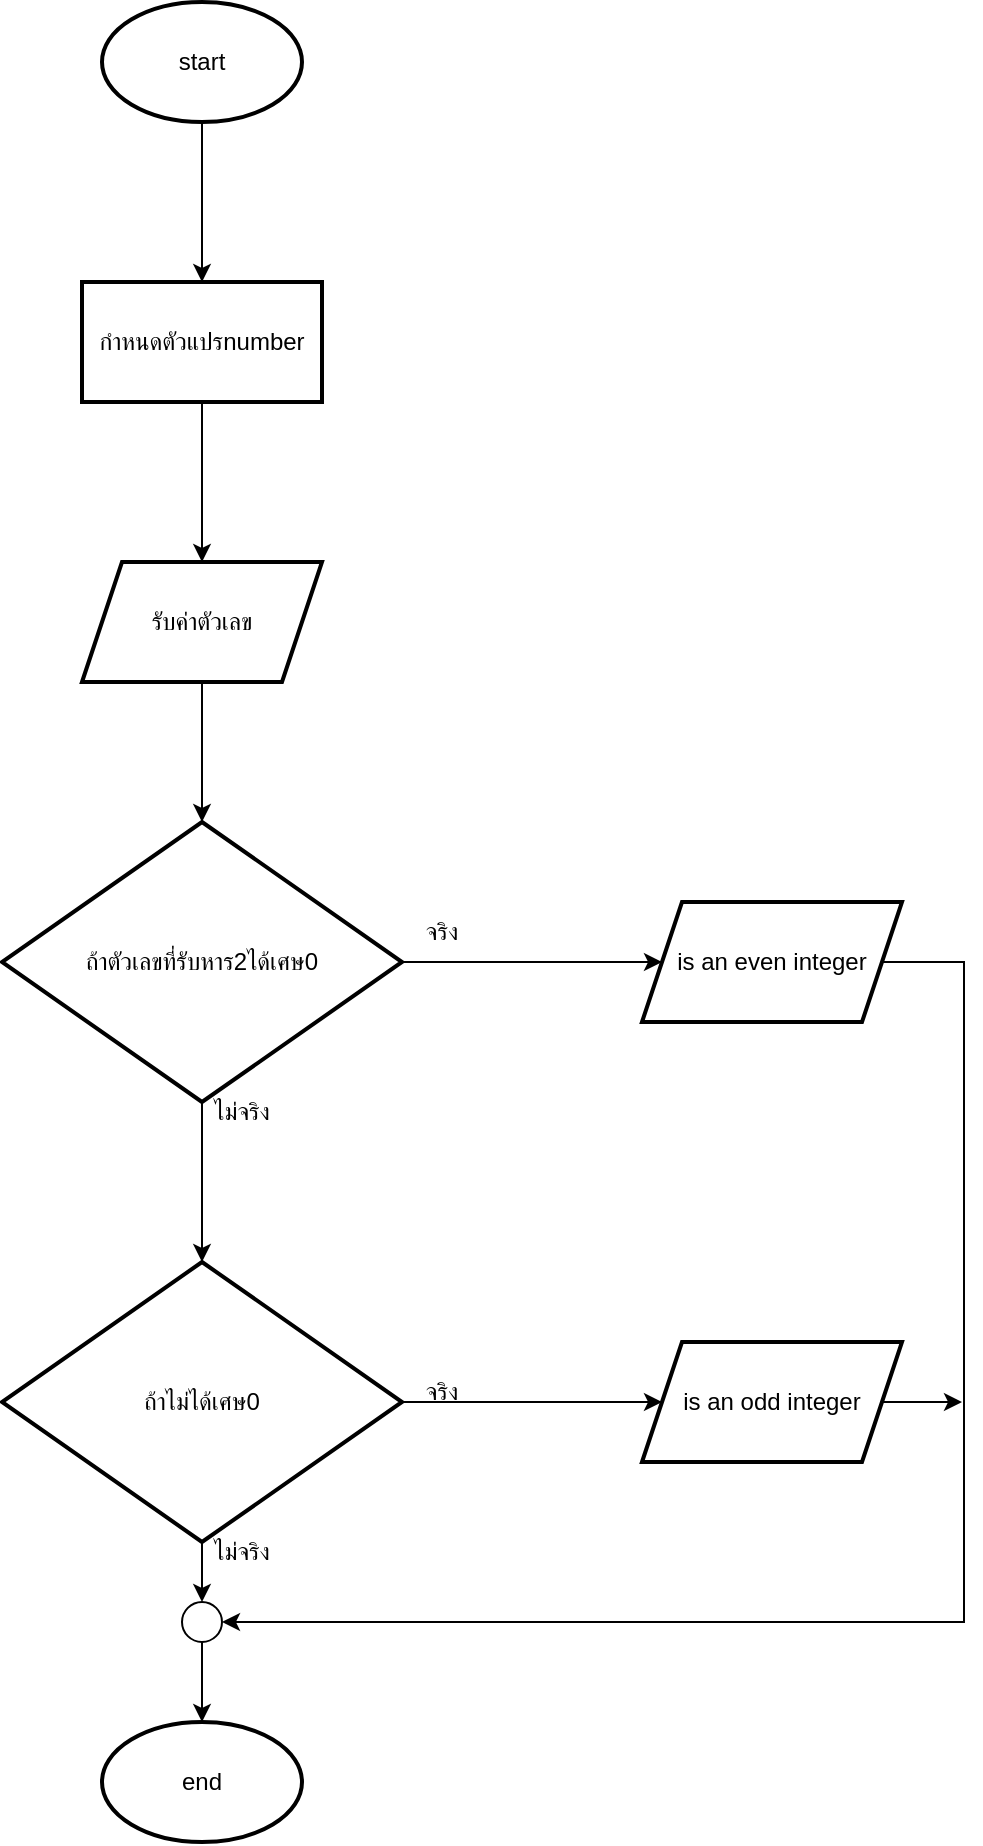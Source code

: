 <mxfile version="25.0.1">
  <diagram name="Page-1" id="0wMtPUQD2U-VDGnOmYAX">
    <mxGraphModel dx="1135" dy="600" grid="1" gridSize="10" guides="1" tooltips="1" connect="1" arrows="1" fold="1" page="1" pageScale="1" pageWidth="850" pageHeight="1100" math="0" shadow="0">
      <root>
        <mxCell id="0" />
        <mxCell id="1" parent="0" />
        <mxCell id="nng_fQFRIJKCWhnPgjcW-3" value="" style="edgeStyle=orthogonalEdgeStyle;rounded=0;orthogonalLoop=1;jettySize=auto;html=1;" edge="1" parent="1" source="nng_fQFRIJKCWhnPgjcW-1" target="nng_fQFRIJKCWhnPgjcW-2">
          <mxGeometry relative="1" as="geometry" />
        </mxCell>
        <mxCell id="nng_fQFRIJKCWhnPgjcW-1" value="start" style="strokeWidth=2;html=1;shape=mxgraph.flowchart.start_1;whiteSpace=wrap;" vertex="1" parent="1">
          <mxGeometry x="370" y="50" width="100" height="60" as="geometry" />
        </mxCell>
        <mxCell id="nng_fQFRIJKCWhnPgjcW-5" value="" style="edgeStyle=orthogonalEdgeStyle;rounded=0;orthogonalLoop=1;jettySize=auto;html=1;" edge="1" parent="1" source="nng_fQFRIJKCWhnPgjcW-2" target="nng_fQFRIJKCWhnPgjcW-4">
          <mxGeometry relative="1" as="geometry" />
        </mxCell>
        <mxCell id="nng_fQFRIJKCWhnPgjcW-2" value="กำหนดตัวแปรnumber" style="whiteSpace=wrap;html=1;strokeWidth=2;" vertex="1" parent="1">
          <mxGeometry x="360" y="190" width="120" height="60" as="geometry" />
        </mxCell>
        <mxCell id="nng_fQFRIJKCWhnPgjcW-7" value="" style="edgeStyle=orthogonalEdgeStyle;rounded=0;orthogonalLoop=1;jettySize=auto;html=1;" edge="1" parent="1" source="nng_fQFRIJKCWhnPgjcW-4" target="nng_fQFRIJKCWhnPgjcW-6">
          <mxGeometry relative="1" as="geometry" />
        </mxCell>
        <mxCell id="nng_fQFRIJKCWhnPgjcW-4" value="รับค่าตัวเลข" style="shape=parallelogram;perimeter=parallelogramPerimeter;whiteSpace=wrap;html=1;fixedSize=1;strokeWidth=2;" vertex="1" parent="1">
          <mxGeometry x="360" y="330" width="120" height="60" as="geometry" />
        </mxCell>
        <mxCell id="nng_fQFRIJKCWhnPgjcW-9" value="" style="edgeStyle=orthogonalEdgeStyle;rounded=0;orthogonalLoop=1;jettySize=auto;html=1;" edge="1" parent="1" source="nng_fQFRIJKCWhnPgjcW-6" target="nng_fQFRIJKCWhnPgjcW-8">
          <mxGeometry relative="1" as="geometry" />
        </mxCell>
        <mxCell id="nng_fQFRIJKCWhnPgjcW-11" value="" style="edgeStyle=orthogonalEdgeStyle;rounded=0;orthogonalLoop=1;jettySize=auto;html=1;" edge="1" parent="1" source="nng_fQFRIJKCWhnPgjcW-6" target="nng_fQFRIJKCWhnPgjcW-10">
          <mxGeometry relative="1" as="geometry" />
        </mxCell>
        <mxCell id="nng_fQFRIJKCWhnPgjcW-6" value="ถ้าตัวเลขที่รับหาร2ได้เศษ0" style="rhombus;whiteSpace=wrap;html=1;strokeWidth=2;" vertex="1" parent="1">
          <mxGeometry x="320" y="460" width="200" height="140" as="geometry" />
        </mxCell>
        <mxCell id="nng_fQFRIJKCWhnPgjcW-14" style="edgeStyle=orthogonalEdgeStyle;rounded=0;orthogonalLoop=1;jettySize=auto;html=1;entryX=1;entryY=0.5;entryDx=0;entryDy=0;entryPerimeter=0;" edge="1" parent="1" source="nng_fQFRIJKCWhnPgjcW-8" target="nng_fQFRIJKCWhnPgjcW-19">
          <mxGeometry relative="1" as="geometry">
            <mxPoint x="420" y="900" as="targetPoint" />
            <Array as="points">
              <mxPoint x="801" y="530" />
              <mxPoint x="801" y="860" />
            </Array>
          </mxGeometry>
        </mxCell>
        <mxCell id="nng_fQFRIJKCWhnPgjcW-8" value="is an even integer" style="shape=parallelogram;perimeter=parallelogramPerimeter;whiteSpace=wrap;html=1;fixedSize=1;strokeWidth=2;" vertex="1" parent="1">
          <mxGeometry x="640" y="500" width="130" height="60" as="geometry" />
        </mxCell>
        <mxCell id="nng_fQFRIJKCWhnPgjcW-13" value="" style="edgeStyle=orthogonalEdgeStyle;rounded=0;orthogonalLoop=1;jettySize=auto;html=1;" edge="1" parent="1" source="nng_fQFRIJKCWhnPgjcW-10" target="nng_fQFRIJKCWhnPgjcW-12">
          <mxGeometry relative="1" as="geometry" />
        </mxCell>
        <mxCell id="nng_fQFRIJKCWhnPgjcW-10" value="ถ้าไม่ได้เศษ0" style="rhombus;whiteSpace=wrap;html=1;strokeWidth=2;" vertex="1" parent="1">
          <mxGeometry x="320" y="680" width="200" height="140" as="geometry" />
        </mxCell>
        <mxCell id="nng_fQFRIJKCWhnPgjcW-16" style="edgeStyle=orthogonalEdgeStyle;rounded=0;orthogonalLoop=1;jettySize=auto;html=1;" edge="1" parent="1" source="nng_fQFRIJKCWhnPgjcW-12">
          <mxGeometry relative="1" as="geometry">
            <mxPoint x="800" y="750" as="targetPoint" />
          </mxGeometry>
        </mxCell>
        <mxCell id="nng_fQFRIJKCWhnPgjcW-12" value="is an odd integer" style="shape=parallelogram;perimeter=parallelogramPerimeter;whiteSpace=wrap;html=1;fixedSize=1;strokeWidth=2;" vertex="1" parent="1">
          <mxGeometry x="640" y="720" width="130" height="60" as="geometry" />
        </mxCell>
        <mxCell id="nng_fQFRIJKCWhnPgjcW-15" value="end" style="strokeWidth=2;html=1;shape=mxgraph.flowchart.start_1;whiteSpace=wrap;" vertex="1" parent="1">
          <mxGeometry x="370" y="910" width="100" height="60" as="geometry" />
        </mxCell>
        <mxCell id="nng_fQFRIJKCWhnPgjcW-21" value="" style="edgeStyle=orthogonalEdgeStyle;rounded=0;orthogonalLoop=1;jettySize=auto;html=1;" edge="1" parent="1" source="nng_fQFRIJKCWhnPgjcW-10" target="nng_fQFRIJKCWhnPgjcW-19">
          <mxGeometry relative="1" as="geometry">
            <mxPoint x="420" y="860" as="targetPoint" />
            <mxPoint x="420" y="820" as="sourcePoint" />
          </mxGeometry>
        </mxCell>
        <mxCell id="nng_fQFRIJKCWhnPgjcW-19" value="" style="verticalLabelPosition=bottom;verticalAlign=top;html=1;shape=mxgraph.flowchart.on-page_reference;" vertex="1" parent="1">
          <mxGeometry x="410" y="850" width="20" height="20" as="geometry" />
        </mxCell>
        <mxCell id="nng_fQFRIJKCWhnPgjcW-22" style="edgeStyle=orthogonalEdgeStyle;rounded=0;orthogonalLoop=1;jettySize=auto;html=1;entryX=0.5;entryY=0;entryDx=0;entryDy=0;entryPerimeter=0;" edge="1" parent="1" source="nng_fQFRIJKCWhnPgjcW-19" target="nng_fQFRIJKCWhnPgjcW-15">
          <mxGeometry relative="1" as="geometry" />
        </mxCell>
        <mxCell id="nng_fQFRIJKCWhnPgjcW-23" value="จริง" style="text;html=1;align=center;verticalAlign=middle;whiteSpace=wrap;rounded=0;" vertex="1" parent="1">
          <mxGeometry x="510" y="500" width="60" height="30" as="geometry" />
        </mxCell>
        <mxCell id="nng_fQFRIJKCWhnPgjcW-26" value="จริง" style="text;html=1;align=center;verticalAlign=middle;whiteSpace=wrap;rounded=0;" vertex="1" parent="1">
          <mxGeometry x="510" y="730" width="60" height="30" as="geometry" />
        </mxCell>
        <mxCell id="nng_fQFRIJKCWhnPgjcW-27" value="ไม่จริง" style="text;html=1;align=center;verticalAlign=middle;whiteSpace=wrap;rounded=0;" vertex="1" parent="1">
          <mxGeometry x="410" y="590" width="60" height="30" as="geometry" />
        </mxCell>
        <mxCell id="nng_fQFRIJKCWhnPgjcW-28" value="ไม่จริง" style="text;html=1;align=center;verticalAlign=middle;whiteSpace=wrap;rounded=0;" vertex="1" parent="1">
          <mxGeometry x="410" y="810" width="60" height="30" as="geometry" />
        </mxCell>
      </root>
    </mxGraphModel>
  </diagram>
</mxfile>
